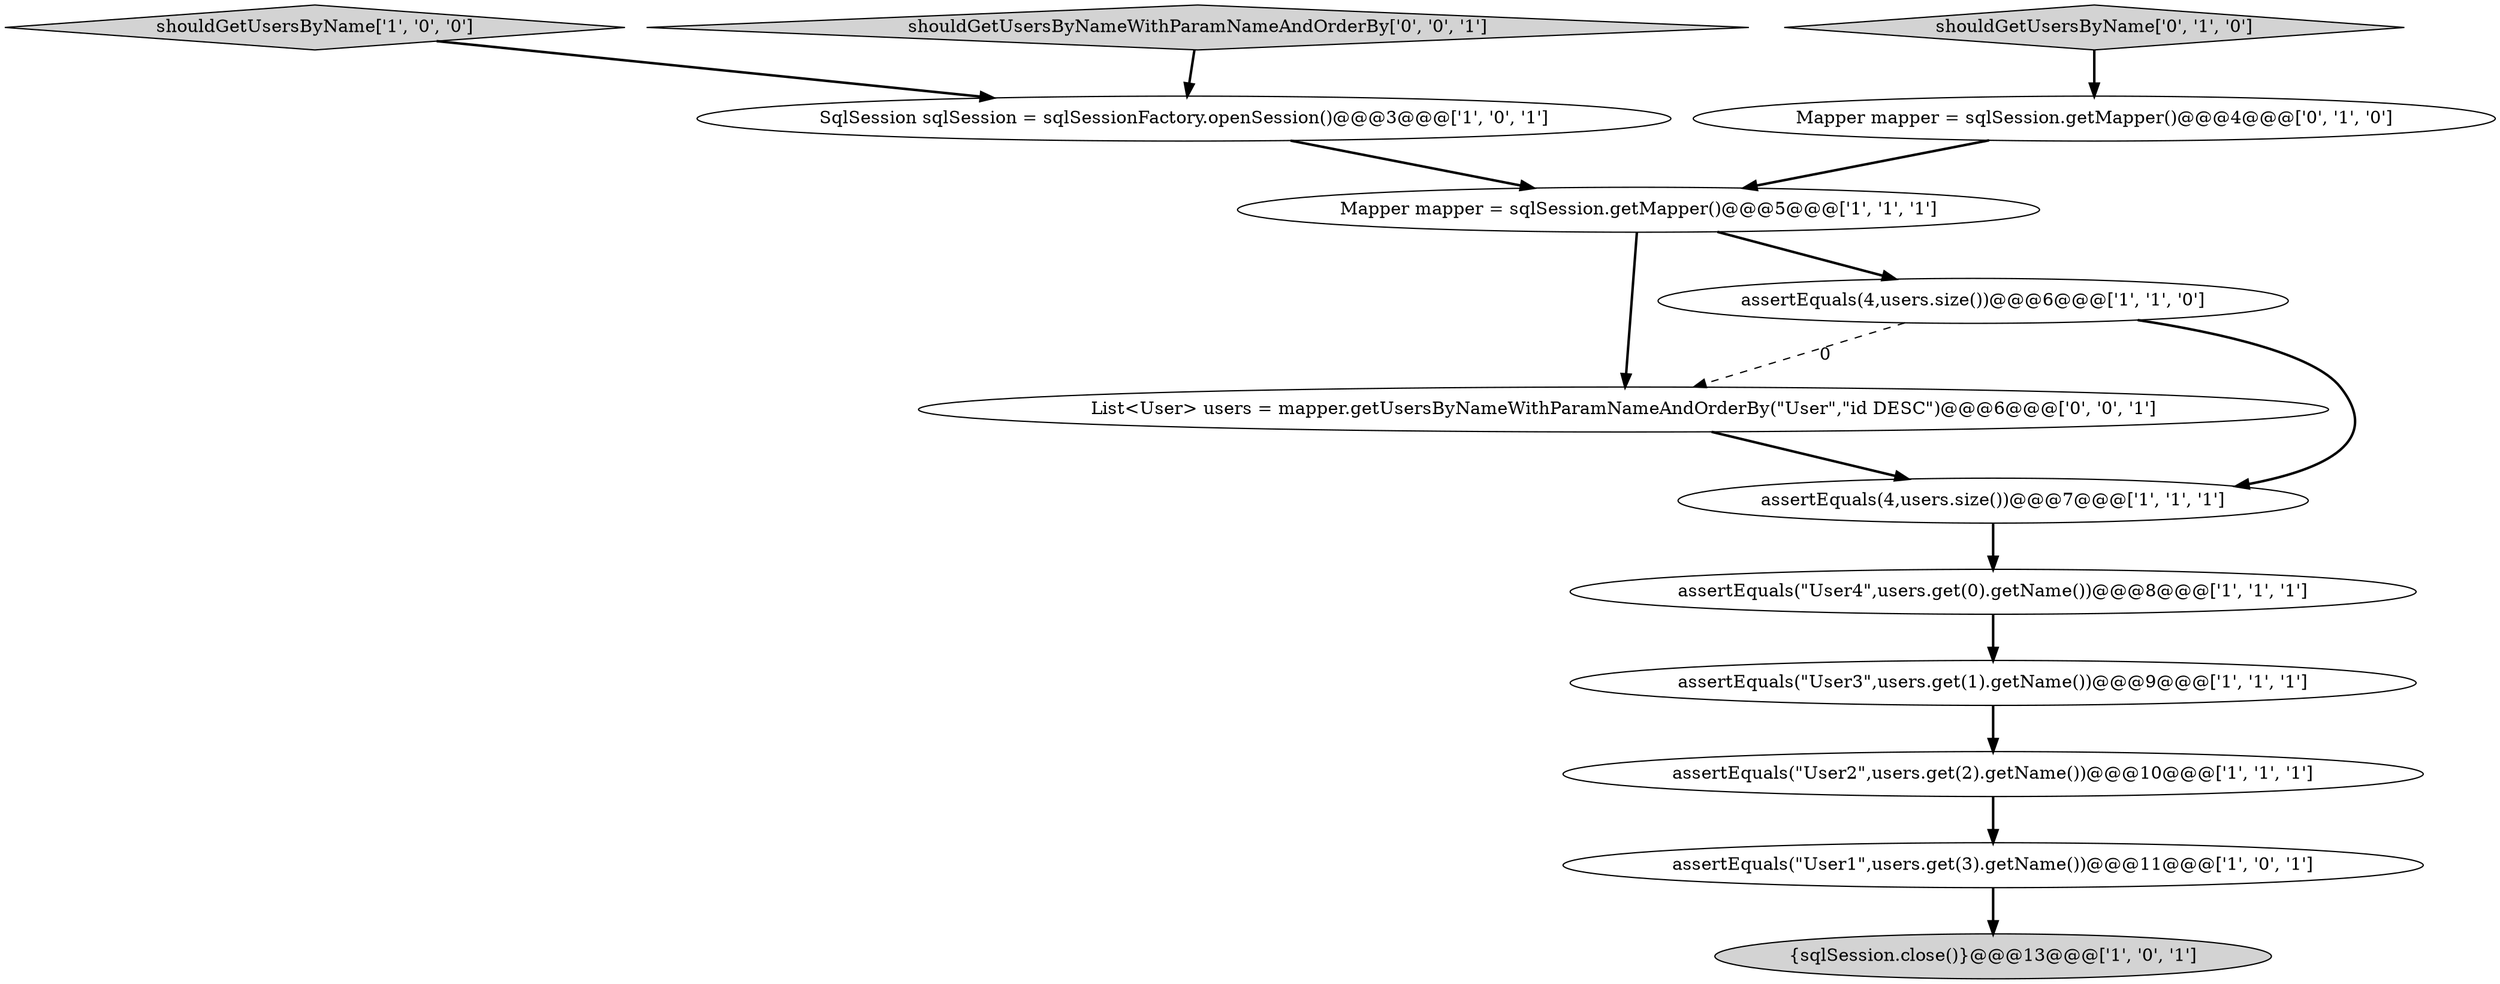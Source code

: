 digraph {
4 [style = filled, label = "Mapper mapper = sqlSession.getMapper()@@@5@@@['1', '1', '1']", fillcolor = white, shape = ellipse image = "AAA0AAABBB1BBB"];
11 [style = filled, label = "shouldGetUsersByName['0', '1', '0']", fillcolor = lightgray, shape = diamond image = "AAA0AAABBB2BBB"];
3 [style = filled, label = "{sqlSession.close()}@@@13@@@['1', '0', '1']", fillcolor = lightgray, shape = ellipse image = "AAA0AAABBB1BBB"];
6 [style = filled, label = "assertEquals(4,users.size())@@@7@@@['1', '1', '1']", fillcolor = white, shape = ellipse image = "AAA0AAABBB1BBB"];
12 [style = filled, label = "List<User> users = mapper.getUsersByNameWithParamNameAndOrderBy(\"User\",\"id DESC\")@@@6@@@['0', '0', '1']", fillcolor = white, shape = ellipse image = "AAA0AAABBB3BBB"];
2 [style = filled, label = "SqlSession sqlSession = sqlSessionFactory.openSession()@@@3@@@['1', '0', '1']", fillcolor = white, shape = ellipse image = "AAA0AAABBB1BBB"];
5 [style = filled, label = "assertEquals(\"User4\",users.get(0).getName())@@@8@@@['1', '1', '1']", fillcolor = white, shape = ellipse image = "AAA0AAABBB1BBB"];
10 [style = filled, label = "Mapper mapper = sqlSession.getMapper()@@@4@@@['0', '1', '0']", fillcolor = white, shape = ellipse image = "AAA0AAABBB2BBB"];
9 [style = filled, label = "shouldGetUsersByName['1', '0', '0']", fillcolor = lightgray, shape = diamond image = "AAA0AAABBB1BBB"];
0 [style = filled, label = "assertEquals(\"User1\",users.get(3).getName())@@@11@@@['1', '0', '1']", fillcolor = white, shape = ellipse image = "AAA0AAABBB1BBB"];
7 [style = filled, label = "assertEquals(4,users.size())@@@6@@@['1', '1', '0']", fillcolor = white, shape = ellipse image = "AAA0AAABBB1BBB"];
8 [style = filled, label = "assertEquals(\"User2\",users.get(2).getName())@@@10@@@['1', '1', '1']", fillcolor = white, shape = ellipse image = "AAA0AAABBB1BBB"];
1 [style = filled, label = "assertEquals(\"User3\",users.get(1).getName())@@@9@@@['1', '1', '1']", fillcolor = white, shape = ellipse image = "AAA0AAABBB1BBB"];
13 [style = filled, label = "shouldGetUsersByNameWithParamNameAndOrderBy['0', '0', '1']", fillcolor = lightgray, shape = diamond image = "AAA0AAABBB3BBB"];
8->0 [style = bold, label=""];
0->3 [style = bold, label=""];
4->12 [style = bold, label=""];
7->12 [style = dashed, label="0"];
5->1 [style = bold, label=""];
6->5 [style = bold, label=""];
1->8 [style = bold, label=""];
12->6 [style = bold, label=""];
2->4 [style = bold, label=""];
9->2 [style = bold, label=""];
11->10 [style = bold, label=""];
4->7 [style = bold, label=""];
7->6 [style = bold, label=""];
13->2 [style = bold, label=""];
10->4 [style = bold, label=""];
}
